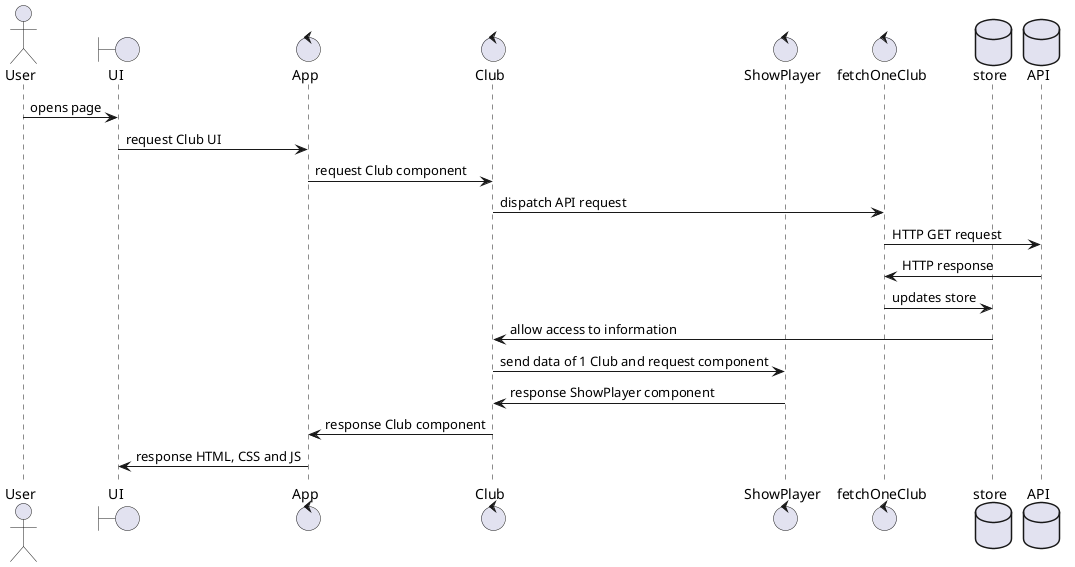 @startuml

actor User
boundary UI
control App
control Club
control ShowPlayer
control fetchOneClub
database store
database API

User -> UI : opens page
UI -> App: request Club UI
App -> Club: request Club component
Club-> fetchOneClub: dispatch API request 
fetchOneClub -> API: HTTP GET request
API -> fetchOneClub : HTTP response
fetchOneClub -> store: updates store
store -> Club : allow access to information
Club -> ShowPlayer : send data of 1 Club and request component
ShowPlayer -> Club: response ShowPlayer component
Club -> App: response Club component
App -> UI: response HTML, CSS and JS
@enduml
